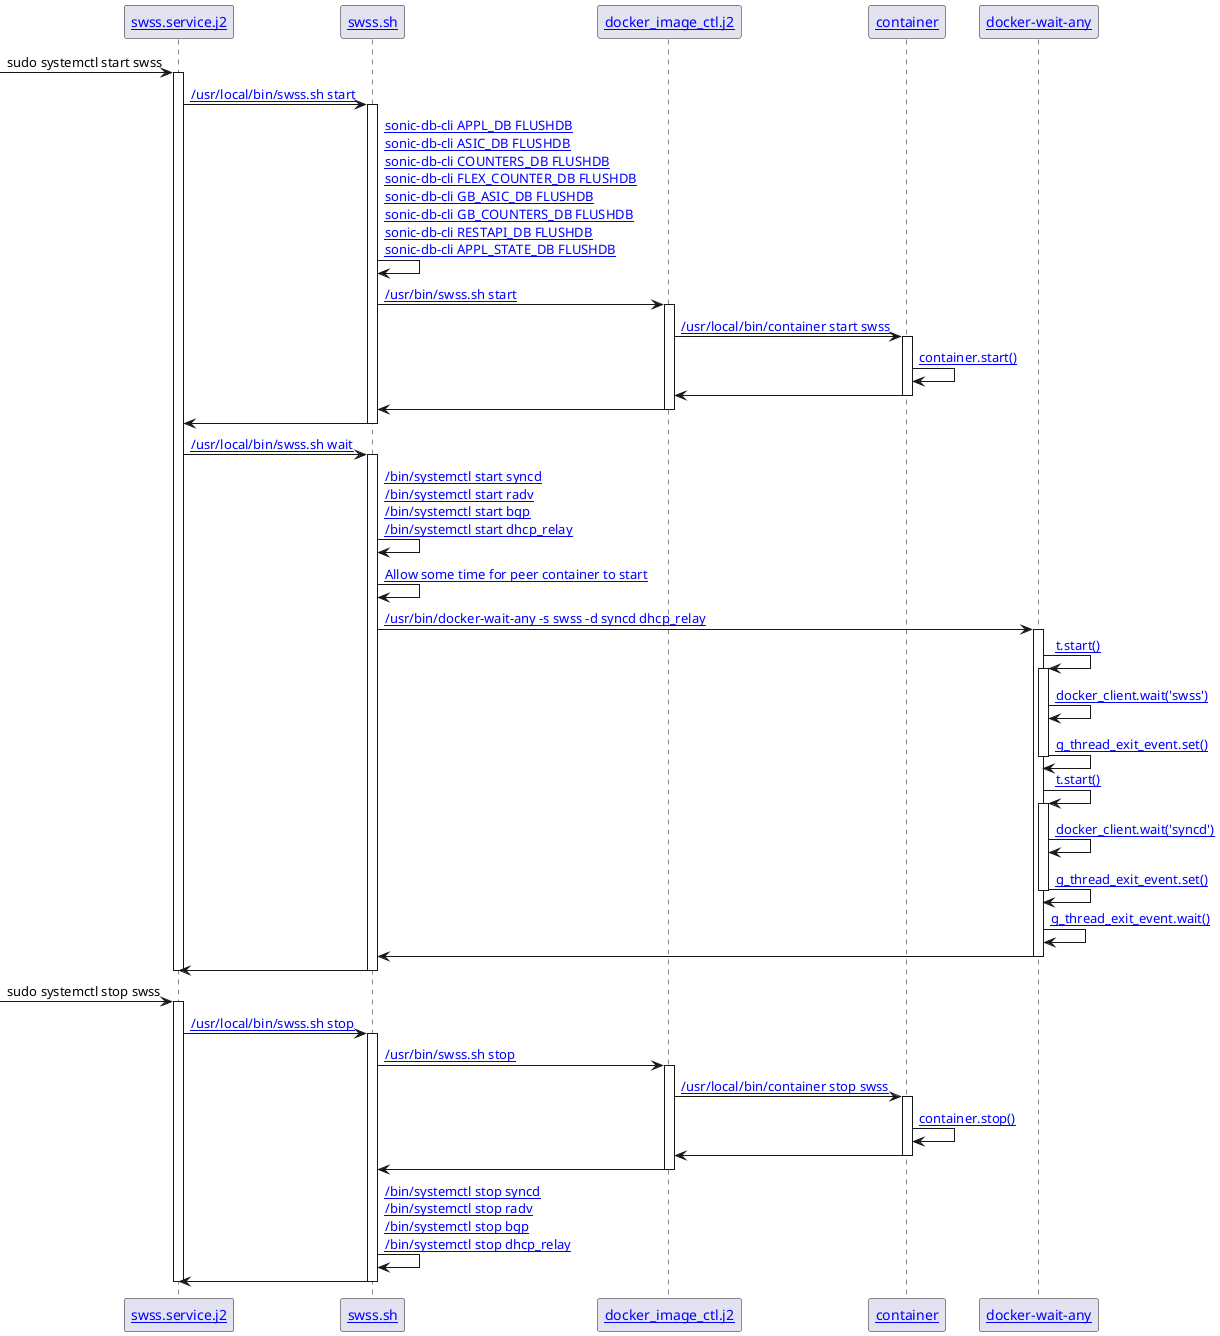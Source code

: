 @startuml
' Online Server: https://www.plantuml.com/plantuml/uml/SyfFKj2rKt3CoKnELR1Io4ZDoSa70000
' Basic examples: https://plantuml.com/sequence-diagram#5e05164bff244555
' Declaring participant: https://plantuml.com/sequence-diagram#5d2ed256d73a7298
' Message to Self: https://plantuml.com/sequence-diagram#f5050860884ddf31
' Lifeline Activation and Destruction: https://plantuml.com/sequence-diagram#5cc0040514e70f7b
' Incoming and outgoing messages: https://plantuml.com/sequence-diagram#05984b1743e67542
' Comments: https://plantuml.com/commons#8413c683b4b27cc3

participant "[[https://github.com/sonic-net/sonic-buildimage/blob/df4312f7ef4b8b808320be3df9c09c84b4a3e423/files/build_templates/per_namespace/swss.service.j2 swss.service.j2]]" as swss.service.j2
participant "[[https://github.com/sonic-net/sonic-buildimage/blob/df4312f7ef4b8b808320be3df9c09c84b4a3e423/files/scripts/swss.sh swss.sh]]" as swss.sh
participant "[[https://github.com/sonic-net/sonic-buildimage/blob/df4312f7ef4b8b808320be3df9c09c84b4a3e423/files/build_templates/docker_image_ctl.j2 docker_image_ctl.j2]]" as docker_image_ctl.j2
participant "[[https://github.com/sonic-net/sonic-buildimage/blob/df4312f7ef4b8b808320be3df9c09c84b4a3e423/src/sonic-ctrmgrd/ctrmgr/container container]]" as container
participant "[[https://github.com/sonic-net/sonic-buildimage/blob/df4312f7ef4b8b808320be3df9c09c84b4a3e423/files/image_config/misc/docker-wait-any docker-wait-any]]" as dockerwaitany

[-> swss.service.j2: sudo systemctl start swss
activate swss.service.j2
swss.service.j2 -> swss.sh: [[https://github.com/sonic-net/sonic-buildimage/blob/df4312f7ef4b8b808320be3df9c09c84b4a3e423/files/build_templates/per_namespace/swss.service.j2#L24 /usr/local/bin/swss.sh start]]
activate swss.sh
swss.sh -> swss.sh: [[https://github.com/sonic-net/sonic-buildimage/blob/df4312f7ef4b8b808320be3df9c09c84b4a3e423/files/scripts/swss.sh#L169-L179 sonic-db-cli APPL_DB FLUSHDB\nsonic-db-cli ASIC_DB FLUSHDB\nsonic-db-cli COUNTERS_DB FLUSHDB\nsonic-db-cli FLEX_COUNTER_DB FLUSHDB\nsonic-db-cli GB_ASIC_DB FLUSHDB\nsonic-db-cli GB_COUNTERS_DB FLUSHDB\nsonic-db-cli RESTAPI_DB FLUSHDB\nsonic-db-cli APPL_STATE_DB FLUSHDB]]
swss.sh -> docker_image_ctl.j2: [[https://github.com/sonic-net/sonic-buildimage/blob/df4312f7ef4b8b808320be3df9c09c84b4a3e423/files/scripts/swss.sh#L186 /usr/bin/swss.sh start]]
activate docker_image_ctl.j2
docker_image_ctl.j2 -> container: [[https://github.com/sonic-net/sonic-buildimage/blob/df4312f7ef4b8b808320be3df9c09c84b4a3e423/files/build_templates/docker_image_ctl.j2#L351 /usr/local/bin/container start swss]]
activate container
container -> container: [[https://github.com/sonic-net/sonic-buildimage/blob/df4312f7ef4b8b808320be3df9c09c84b4a3e423/src/sonic-ctrmgrd/ctrmgr/container#L125 container.start()]]
docker_image_ctl.j2 <- container
deactivate container
swss.sh <- docker_image_ctl.j2
deactivate docker_image_ctl.j2
swss.service.j2 <- swss.sh
deactivate swss.sh
swss.service.j2 -> swss.sh: [[https://github.com/sonic-net/sonic-buildimage/blob/df4312f7ef4b8b808320be3df9c09c84b4a3e423/files/build_templates/per_namespace/swss.service.j2#L25 /usr/local/bin/swss.sh wait]]
activate swss.sh
swss.sh -> swss.sh: [[https://github.com/sonic-net/sonic-buildimage/blob/df4312f7ef4b8b808320be3df9c09c84b4a3e423/files/scripts/swss.sh#L113-L129 /bin/systemctl start syncd\n/bin/systemctl start radv\n/bin/systemctl start bgp\n/bin/systemctl start dhcp_relay]]
swss.sh -> swss.sh: [[https://github.com/sonic-net/sonic-buildimage/blob/df4312f7ef4b8b808320be3df9c09c84b4a3e423/files/scripts/swss.sh#L209-L243 Allow some time for peer container to start]]
swss.sh -> dockerwaitany: [[https://github.com/sonic-net/sonic-buildimage/blob/df4312f7ef4b8b808320be3df9c09c84b4a3e423/files/scripts/swss.sh#L258 /usr/bin/docker-wait-any -s swss -d syncd dhcp_relay]]
activate dockerwaitany
dockerwaitany -> dockerwaitany: [[https://github.com/sonic-net/sonic-buildimage/blob/df4312f7ef4b8b808320be3df9c09c84b4a3e423/files/image_config/misc/docker-wait-any#L100 t.start()]]
activate dockerwaitany
dockerwaitany -> dockerwaitany: [[https://github.com/sonic-net/sonic-buildimage/blob/df4312f7ef4b8b808320be3df9c09c84b4a3e423/files/image_config/misc/docker-wait-any#L52 docker_client.wait('swss')]]
dockerwaitany -> dockerwaitany: [[https://github.com/sonic-net/sonic-buildimage/blob/df4312f7ef4b8b808320be3df9c09c84b4a3e423/files/image_config/misc/docker-wait-any#L63 g_thread_exit_event.set()]]
deactivate dockerwaitany
dockerwaitany -> dockerwaitany: [[https://github.com/sonic-net/sonic-buildimage/blob/df4312f7ef4b8b808320be3df9c09c84b4a3e423/files/image_config/misc/docker-wait-any#L100 t.start()]]
activate dockerwaitany
dockerwaitany -> dockerwaitany: [[https://github.com/sonic-net/sonic-buildimage/blob/df4312f7ef4b8b808320be3df9c09c84b4a3e423/files/image_config/misc/docker-wait-any#L52 docker_client.wait('syncd')]]
dockerwaitany -> dockerwaitany: [[https://github.com/sonic-net/sonic-buildimage/blob/df4312f7ef4b8b808320be3df9c09c84b4a3e423/files/image_config/misc/docker-wait-any#L63 g_thread_exit_event.set()]]
deactivate dockerwaitany
dockerwaitany -> dockerwaitany: [[https://github.com/sonic-net/sonic-buildimage/blob/df4312f7ef4b8b808320be3df9c09c84b4a3e423/files/image_config/misc/docker-wait-any#L104 g_thread_exit_event.wait()]]
swss.sh <- dockerwaitany
deactivate dockerwaitany
swss.service.j2 <- swss.sh
deactivate swss.sh
deactivate swss.service.j2
[-> swss.service.j2: sudo systemctl stop swss
activate swss.service.j2
swss.service.j2 -> swss.sh: [[https://github.com/sonic-net/sonic-buildimage/blob/df4312f7ef4b8b808320be3df9c09c84b4a3e423/files/build_templates/per_namespace/swss.service.j2#L26 /usr/local/bin/swss.sh stop]]
activate swss.sh
swss.sh -> docker_image_ctl.j2: [[https://github.com/sonic-net/sonic-buildimage/blob/df4312f7ef4b8b808320be3df9c09c84b4a3e423/files/scripts/swss.sh#L275 /usr/bin/swss.sh stop]]
activate docker_image_ctl.j2
docker_image_ctl.j2 -> container: [[https://github.com/sonic-net/sonic-buildimage/blob/df4312f7ef4b8b808320be3df9c09c84b4a3e423/files/build_templates/docker_image_ctl.j2#L593 /usr/local/bin/container stop swss]]
activate container
container -> container: [[https://github.com/sonic-net/sonic-buildimage/blob/df4312f7ef4b8b808320be3df9c09c84b4a3e423/src/sonic-ctrmgrd/ctrmgr/container#L125 container.stop()]]
docker_image_ctl.j2 <- container
deactivate container
swss.sh <- docker_image_ctl.j2
deactivate docker_image_ctl.j2
swss.sh -> swss.sh: [[https://github.com/sonic-net/sonic-buildimage/blob/df4312f7ef4b8b808320be3df9c09c84b4a3e423/files/scripts/swss.sh#L136-L152 /bin/systemctl stop syncd\n/bin/systemctl stop radv\n/bin/systemctl stop bgp\n/bin/systemctl stop dhcp_relay]]
swss.service.j2 <- swss.sh
deactivate swss.sh
deactivate swss.service.j2
@enduml
